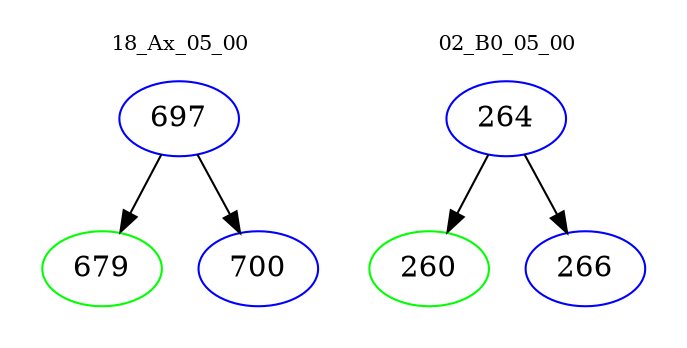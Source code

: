 digraph{
subgraph cluster_0 {
color = white
label = "18_Ax_05_00";
fontsize=10;
T0_697 [label="697", color="blue"]
T0_697 -> T0_679 [color="black"]
T0_679 [label="679", color="green"]
T0_697 -> T0_700 [color="black"]
T0_700 [label="700", color="blue"]
}
subgraph cluster_1 {
color = white
label = "02_B0_05_00";
fontsize=10;
T1_264 [label="264", color="blue"]
T1_264 -> T1_260 [color="black"]
T1_260 [label="260", color="green"]
T1_264 -> T1_266 [color="black"]
T1_266 [label="266", color="blue"]
}
}
